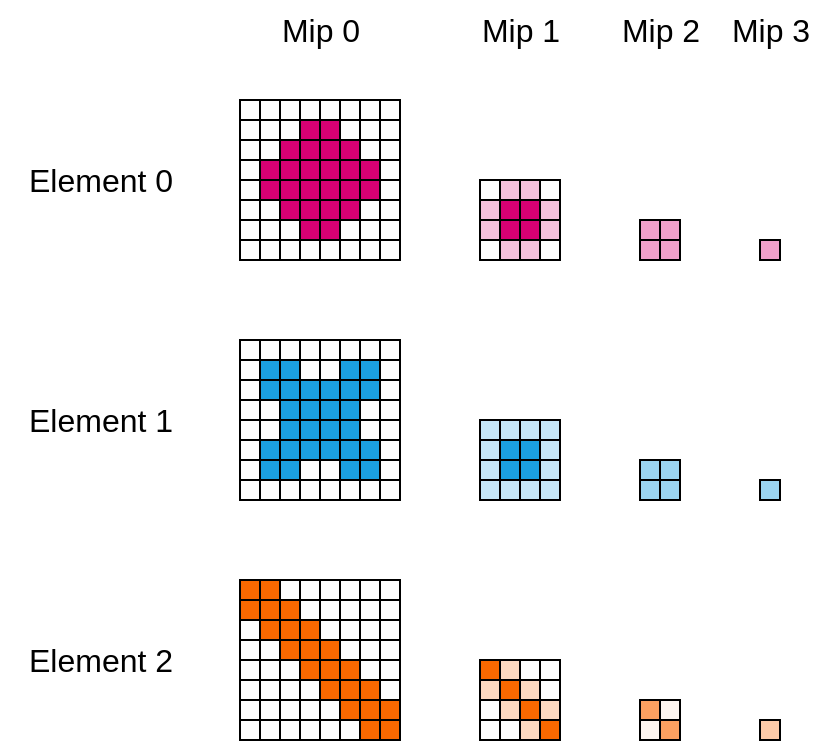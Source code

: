 <mxfile version="21.6.5" type="device">
  <diagram name="第 1 页" id="cwZzLT9g8NPjMhEQ0WUG">
    <mxGraphModel dx="1301" dy="272" grid="1" gridSize="10" guides="1" tooltips="1" connect="1" arrows="1" fold="1" page="1" pageScale="1" pageWidth="827" pageHeight="1169" math="0" shadow="0">
      <root>
        <mxCell id="0" />
        <mxCell id="1" parent="0" />
        <mxCell id="3my1TAARcMDjYpC7J4rx-1" value="" style="whiteSpace=wrap;html=1;aspect=fixed;strokeColor=#000000;fillColor=none;" parent="1" vertex="1">
          <mxGeometry x="80" y="200" width="10" height="10" as="geometry" />
        </mxCell>
        <mxCell id="3my1TAARcMDjYpC7J4rx-2" value="" style="whiteSpace=wrap;html=1;aspect=fixed;fillColor=#d80073;fontColor=#ffffff;strokeColor=#000000;gradientColor=none;labelBackgroundColor=none;glass=0;shadow=0;rounded=0;fillOpacity=25;" parent="1" vertex="1">
          <mxGeometry x="90" y="200" width="10" height="10" as="geometry" />
        </mxCell>
        <mxCell id="3my1TAARcMDjYpC7J4rx-3" value="" style="whiteSpace=wrap;html=1;aspect=fixed;fillColor=#d80073;fontColor=#ffffff;strokeColor=#000000;gradientColor=none;labelBackgroundColor=none;glass=0;shadow=0;rounded=0;fillOpacity=25;" parent="1" vertex="1">
          <mxGeometry x="100" y="200" width="10" height="10" as="geometry" />
        </mxCell>
        <mxCell id="3my1TAARcMDjYpC7J4rx-4" value="" style="whiteSpace=wrap;html=1;aspect=fixed;strokeColor=#000000;fillColor=none;" parent="1" vertex="1">
          <mxGeometry x="110" y="200" width="10" height="10" as="geometry" />
        </mxCell>
        <mxCell id="3my1TAARcMDjYpC7J4rx-6" value="" style="whiteSpace=wrap;html=1;aspect=fixed;fillColor=#d80073;fontColor=#ffffff;strokeColor=#000000;gradientColor=none;labelBackgroundColor=none;glass=0;shadow=0;rounded=0;fillOpacity=25;" parent="1" vertex="1">
          <mxGeometry x="80" y="210" width="10" height="10" as="geometry" />
        </mxCell>
        <mxCell id="3my1TAARcMDjYpC7J4rx-7" value="" style="whiteSpace=wrap;html=1;aspect=fixed;fillColor=#d80073;fontColor=#ffffff;strokeColor=#000000;" parent="1" vertex="1">
          <mxGeometry x="90" y="210" width="10" height="10" as="geometry" />
        </mxCell>
        <mxCell id="3my1TAARcMDjYpC7J4rx-8" value="" style="whiteSpace=wrap;html=1;aspect=fixed;fillColor=#d80073;fontColor=#ffffff;strokeColor=#000000;" parent="1" vertex="1">
          <mxGeometry x="100" y="210" width="10" height="10" as="geometry" />
        </mxCell>
        <mxCell id="3my1TAARcMDjYpC7J4rx-9" value="" style="whiteSpace=wrap;html=1;aspect=fixed;fillColor=#d80073;fontColor=#ffffff;strokeColor=#000000;gradientColor=none;labelBackgroundColor=none;glass=0;shadow=0;rounded=0;fillOpacity=25;" parent="1" vertex="1">
          <mxGeometry x="110" y="210" width="10" height="10" as="geometry" />
        </mxCell>
        <mxCell id="3my1TAARcMDjYpC7J4rx-10" value="" style="whiteSpace=wrap;html=1;aspect=fixed;fillColor=#d80073;fontColor=#ffffff;strokeColor=#000000;gradientColor=none;labelBackgroundColor=none;glass=0;shadow=0;rounded=0;fillOpacity=25;" parent="1" vertex="1">
          <mxGeometry x="80" y="220" width="10" height="10" as="geometry" />
        </mxCell>
        <mxCell id="3my1TAARcMDjYpC7J4rx-11" value="" style="whiteSpace=wrap;html=1;aspect=fixed;fillColor=#d80073;fontColor=#ffffff;strokeColor=#000000;" parent="1" vertex="1">
          <mxGeometry x="90" y="220" width="10" height="10" as="geometry" />
        </mxCell>
        <mxCell id="3my1TAARcMDjYpC7J4rx-12" value="" style="whiteSpace=wrap;html=1;aspect=fixed;fillColor=#d80073;fontColor=#ffffff;strokeColor=#000000;" parent="1" vertex="1">
          <mxGeometry x="100" y="220" width="10" height="10" as="geometry" />
        </mxCell>
        <mxCell id="3my1TAARcMDjYpC7J4rx-13" value="" style="whiteSpace=wrap;html=1;aspect=fixed;fillColor=#d80073;fontColor=#ffffff;strokeColor=#000000;gradientColor=none;labelBackgroundColor=none;glass=0;shadow=0;rounded=0;fillOpacity=25;" parent="1" vertex="1">
          <mxGeometry x="110" y="220" width="10" height="10" as="geometry" />
        </mxCell>
        <mxCell id="3my1TAARcMDjYpC7J4rx-14" value="" style="whiteSpace=wrap;html=1;aspect=fixed;strokeColor=#000000;fillColor=none;" parent="1" vertex="1">
          <mxGeometry x="80" y="230" width="10" height="10" as="geometry" />
        </mxCell>
        <mxCell id="3my1TAARcMDjYpC7J4rx-15" value="" style="whiteSpace=wrap;html=1;aspect=fixed;fillColor=#d80073;fontColor=#ffffff;strokeColor=#000000;gradientColor=none;labelBackgroundColor=none;glass=0;shadow=0;rounded=0;fillOpacity=25;" parent="1" vertex="1">
          <mxGeometry x="90" y="230" width="10" height="10" as="geometry" />
        </mxCell>
        <mxCell id="3my1TAARcMDjYpC7J4rx-16" value="" style="whiteSpace=wrap;html=1;aspect=fixed;fillColor=#d80073;fontColor=#ffffff;strokeColor=#000000;gradientColor=none;labelBackgroundColor=none;glass=0;shadow=0;rounded=0;fillOpacity=25;" parent="1" vertex="1">
          <mxGeometry x="100" y="230" width="10" height="10" as="geometry" />
        </mxCell>
        <mxCell id="3my1TAARcMDjYpC7J4rx-17" value="" style="whiteSpace=wrap;html=1;aspect=fixed;strokeColor=#000000;fillColor=none;" parent="1" vertex="1">
          <mxGeometry x="110" y="230" width="10" height="10" as="geometry" />
        </mxCell>
        <mxCell id="3my1TAARcMDjYpC7J4rx-18" value="" style="whiteSpace=wrap;html=1;aspect=fixed;fillColor=#d80073;fontColor=#ffffff;strokeColor=#000000;" parent="1" vertex="1">
          <mxGeometry y="200" width="10" height="10" as="geometry" />
        </mxCell>
        <mxCell id="3my1TAARcMDjYpC7J4rx-19" value="" style="whiteSpace=wrap;html=1;aspect=fixed;fillColor=#d80073;fontColor=#ffffff;strokeColor=#000000;" parent="1" vertex="1">
          <mxGeometry x="10" y="200" width="10" height="10" as="geometry" />
        </mxCell>
        <mxCell id="3my1TAARcMDjYpC7J4rx-20" value="" style="whiteSpace=wrap;html=1;aspect=fixed;fillColor=#d80073;fontColor=#ffffff;strokeColor=#000000;" parent="1" vertex="1">
          <mxGeometry x="20" y="200" width="10" height="10" as="geometry" />
        </mxCell>
        <mxCell id="3my1TAARcMDjYpC7J4rx-21" value="" style="whiteSpace=wrap;html=1;aspect=fixed;strokeColor=#000000;" parent="1" vertex="1">
          <mxGeometry x="30" y="200" width="10" height="10" as="geometry" />
        </mxCell>
        <mxCell id="3my1TAARcMDjYpC7J4rx-22" value="" style="whiteSpace=wrap;html=1;aspect=fixed;fillColor=#d80073;fontColor=#ffffff;strokeColor=#000000;" parent="1" vertex="1">
          <mxGeometry y="210" width="10" height="10" as="geometry" />
        </mxCell>
        <mxCell id="3my1TAARcMDjYpC7J4rx-23" value="" style="whiteSpace=wrap;html=1;aspect=fixed;fillColor=#d80073;fontColor=#ffffff;strokeColor=#000000;" parent="1" vertex="1">
          <mxGeometry x="10" y="210" width="10" height="10" as="geometry" />
        </mxCell>
        <mxCell id="3my1TAARcMDjYpC7J4rx-24" value="" style="whiteSpace=wrap;html=1;aspect=fixed;strokeColor=#000000;" parent="1" vertex="1">
          <mxGeometry x="20" y="210" width="10" height="10" as="geometry" />
        </mxCell>
        <mxCell id="3my1TAARcMDjYpC7J4rx-25" value="" style="whiteSpace=wrap;html=1;aspect=fixed;strokeColor=#000000;" parent="1" vertex="1">
          <mxGeometry x="30" y="210" width="10" height="10" as="geometry" />
        </mxCell>
        <mxCell id="3my1TAARcMDjYpC7J4rx-26" value="" style="whiteSpace=wrap;html=1;aspect=fixed;fillColor=#d80073;fontColor=#ffffff;strokeColor=#000000;" parent="1" vertex="1">
          <mxGeometry y="220" width="10" height="10" as="geometry" />
        </mxCell>
        <mxCell id="3my1TAARcMDjYpC7J4rx-27" value="" style="whiteSpace=wrap;html=1;aspect=fixed;strokeColor=#000000;fillColor=none;" parent="1" vertex="1">
          <mxGeometry x="10" y="220" width="10" height="10" as="geometry" />
        </mxCell>
        <mxCell id="3my1TAARcMDjYpC7J4rx-28" value="" style="whiteSpace=wrap;html=1;aspect=fixed;strokeColor=#000000;fillColor=none;" parent="1" vertex="1">
          <mxGeometry x="20" y="220" width="10" height="10" as="geometry" />
        </mxCell>
        <mxCell id="3my1TAARcMDjYpC7J4rx-29" value="" style="whiteSpace=wrap;html=1;aspect=fixed;strokeColor=#000000;fillColor=none;" parent="1" vertex="1">
          <mxGeometry x="30" y="220" width="10" height="10" as="geometry" />
        </mxCell>
        <mxCell id="3my1TAARcMDjYpC7J4rx-30" value="" style="whiteSpace=wrap;html=1;aspect=fixed;strokeColor=#000000;fillColor=none;" parent="1" vertex="1">
          <mxGeometry y="230" width="10" height="10" as="geometry" />
        </mxCell>
        <mxCell id="3my1TAARcMDjYpC7J4rx-31" value="" style="whiteSpace=wrap;html=1;aspect=fixed;strokeColor=#000000;fillColor=none;" parent="1" vertex="1">
          <mxGeometry x="10" y="230" width="10" height="10" as="geometry" />
        </mxCell>
        <mxCell id="3my1TAARcMDjYpC7J4rx-32" value="" style="whiteSpace=wrap;html=1;aspect=fixed;strokeColor=#000000;fillColor=none;" parent="1" vertex="1">
          <mxGeometry x="20" y="230" width="10" height="10" as="geometry" />
        </mxCell>
        <mxCell id="3my1TAARcMDjYpC7J4rx-33" value="" style="whiteSpace=wrap;html=1;aspect=fixed;strokeColor=#000000;fillColor=none;" parent="1" vertex="1">
          <mxGeometry x="30" y="230" width="10" height="10" as="geometry" />
        </mxCell>
        <mxCell id="3my1TAARcMDjYpC7J4rx-34" value="" style="whiteSpace=wrap;html=1;aspect=fixed;strokeColor=#000000;fillColor=none;" parent="1" vertex="1">
          <mxGeometry x="-40" y="200" width="10" height="10" as="geometry" />
        </mxCell>
        <mxCell id="3my1TAARcMDjYpC7J4rx-35" value="" style="whiteSpace=wrap;html=1;aspect=fixed;fillColor=#d80073;fontColor=#ffffff;strokeColor=#000000;" parent="1" vertex="1">
          <mxGeometry x="-30" y="200" width="10" height="10" as="geometry" />
        </mxCell>
        <mxCell id="3my1TAARcMDjYpC7J4rx-36" value="" style="whiteSpace=wrap;html=1;aspect=fixed;fillColor=#d80073;fontColor=#ffffff;strokeColor=#000000;" parent="1" vertex="1">
          <mxGeometry x="-20" y="200" width="10" height="10" as="geometry" />
        </mxCell>
        <mxCell id="3my1TAARcMDjYpC7J4rx-37" value="" style="whiteSpace=wrap;html=1;aspect=fixed;fillColor=#d80073;fontColor=#ffffff;strokeColor=#000000;" parent="1" vertex="1">
          <mxGeometry x="-10" y="200" width="10" height="10" as="geometry" />
        </mxCell>
        <mxCell id="3my1TAARcMDjYpC7J4rx-38" value="" style="whiteSpace=wrap;html=1;aspect=fixed;strokeColor=#000000;fillColor=none;" parent="1" vertex="1">
          <mxGeometry x="-40" y="210" width="10" height="10" as="geometry" />
        </mxCell>
        <mxCell id="3my1TAARcMDjYpC7J4rx-39" value="" style="whiteSpace=wrap;html=1;aspect=fixed;strokeColor=#000000;fillColor=none;" parent="1" vertex="1">
          <mxGeometry x="-30" y="210" width="10" height="10" as="geometry" />
        </mxCell>
        <mxCell id="3my1TAARcMDjYpC7J4rx-40" value="" style="whiteSpace=wrap;html=1;aspect=fixed;fillColor=#d80073;fontColor=#ffffff;strokeColor=#000000;" parent="1" vertex="1">
          <mxGeometry x="-20" y="210" width="10" height="10" as="geometry" />
        </mxCell>
        <mxCell id="3my1TAARcMDjYpC7J4rx-41" value="" style="whiteSpace=wrap;html=1;aspect=fixed;fillColor=#d80073;fontColor=#ffffff;strokeColor=#000000;" parent="1" vertex="1">
          <mxGeometry x="-10" y="210" width="10" height="10" as="geometry" />
        </mxCell>
        <mxCell id="3my1TAARcMDjYpC7J4rx-42" value="" style="whiteSpace=wrap;html=1;aspect=fixed;strokeColor=#000000;fillColor=none;" parent="1" vertex="1">
          <mxGeometry x="-40" y="220" width="10" height="10" as="geometry" />
        </mxCell>
        <mxCell id="3my1TAARcMDjYpC7J4rx-43" value="" style="whiteSpace=wrap;html=1;aspect=fixed;strokeColor=#000000;fillColor=none;" parent="1" vertex="1">
          <mxGeometry x="-30" y="220" width="10" height="10" as="geometry" />
        </mxCell>
        <mxCell id="3my1TAARcMDjYpC7J4rx-44" value="" style="whiteSpace=wrap;html=1;aspect=fixed;strokeColor=#000000;fillColor=none;" parent="1" vertex="1">
          <mxGeometry x="-20" y="220" width="10" height="10" as="geometry" />
        </mxCell>
        <mxCell id="3my1TAARcMDjYpC7J4rx-45" value="" style="whiteSpace=wrap;html=1;aspect=fixed;fillColor=#d80073;fontColor=#ffffff;strokeColor=#000000;" parent="1" vertex="1">
          <mxGeometry x="-10" y="220" width="10" height="10" as="geometry" />
        </mxCell>
        <mxCell id="3my1TAARcMDjYpC7J4rx-46" value="" style="whiteSpace=wrap;html=1;aspect=fixed;strokeColor=#000000;fillColor=none;" parent="1" vertex="1">
          <mxGeometry x="-40" y="230" width="10" height="10" as="geometry" />
        </mxCell>
        <mxCell id="3my1TAARcMDjYpC7J4rx-47" value="" style="whiteSpace=wrap;html=1;aspect=fixed;strokeColor=#000000;fillColor=none;" parent="1" vertex="1">
          <mxGeometry x="-30" y="230" width="10" height="10" as="geometry" />
        </mxCell>
        <mxCell id="3my1TAARcMDjYpC7J4rx-48" value="" style="whiteSpace=wrap;html=1;aspect=fixed;strokeColor=#000000;fillColor=none;" parent="1" vertex="1">
          <mxGeometry x="-20" y="230" width="10" height="10" as="geometry" />
        </mxCell>
        <mxCell id="3my1TAARcMDjYpC7J4rx-49" value="" style="whiteSpace=wrap;html=1;aspect=fixed;strokeColor=#000000;fillColor=none;" parent="1" vertex="1">
          <mxGeometry x="-10" y="230" width="10" height="10" as="geometry" />
        </mxCell>
        <mxCell id="3my1TAARcMDjYpC7J4rx-50" value="" style="whiteSpace=wrap;html=1;aspect=fixed;strokeColor=#000000;fillColor=none;" parent="1" vertex="1">
          <mxGeometry y="160" width="10" height="10" as="geometry" />
        </mxCell>
        <mxCell id="3my1TAARcMDjYpC7J4rx-51" value="" style="whiteSpace=wrap;html=1;aspect=fixed;strokeColor=#000000;fillColor=none;" parent="1" vertex="1">
          <mxGeometry x="10" y="160" width="10" height="10" as="geometry" />
        </mxCell>
        <mxCell id="3my1TAARcMDjYpC7J4rx-52" value="" style="whiteSpace=wrap;html=1;aspect=fixed;strokeColor=#000000;fillColor=none;" parent="1" vertex="1">
          <mxGeometry x="20" y="160" width="10" height="10" as="geometry" />
        </mxCell>
        <mxCell id="3my1TAARcMDjYpC7J4rx-53" value="" style="whiteSpace=wrap;html=1;aspect=fixed;strokeColor=#000000;fillColor=none;" parent="1" vertex="1">
          <mxGeometry x="30" y="160" width="10" height="10" as="geometry" />
        </mxCell>
        <mxCell id="3my1TAARcMDjYpC7J4rx-54" value="" style="whiteSpace=wrap;html=1;aspect=fixed;fillColor=#d80073;fontColor=#ffffff;strokeColor=#000000;" parent="1" vertex="1">
          <mxGeometry y="170" width="10" height="10" as="geometry" />
        </mxCell>
        <mxCell id="3my1TAARcMDjYpC7J4rx-55" value="" style="whiteSpace=wrap;html=1;aspect=fixed;strokeColor=#000000;" parent="1" vertex="1">
          <mxGeometry x="10" y="170" width="10" height="10" as="geometry" />
        </mxCell>
        <mxCell id="3my1TAARcMDjYpC7J4rx-56" value="" style="whiteSpace=wrap;html=1;aspect=fixed;strokeColor=#000000;" parent="1" vertex="1">
          <mxGeometry x="20" y="170" width="10" height="10" as="geometry" />
        </mxCell>
        <mxCell id="3my1TAARcMDjYpC7J4rx-57" value="" style="whiteSpace=wrap;html=1;aspect=fixed;strokeColor=#000000;" parent="1" vertex="1">
          <mxGeometry x="30" y="170" width="10" height="10" as="geometry" />
        </mxCell>
        <mxCell id="3my1TAARcMDjYpC7J4rx-58" value="" style="whiteSpace=wrap;html=1;aspect=fixed;fillColor=#d80073;fontColor=#ffffff;strokeColor=#000000;" parent="1" vertex="1">
          <mxGeometry y="180" width="10" height="10" as="geometry" />
        </mxCell>
        <mxCell id="3my1TAARcMDjYpC7J4rx-59" value="" style="whiteSpace=wrap;html=1;aspect=fixed;fillColor=#d80073;fontColor=#ffffff;strokeColor=#000000;" parent="1" vertex="1">
          <mxGeometry x="10" y="180" width="10" height="10" as="geometry" />
        </mxCell>
        <mxCell id="3my1TAARcMDjYpC7J4rx-60" value="" style="whiteSpace=wrap;html=1;aspect=fixed;strokeColor=#000000;" parent="1" vertex="1">
          <mxGeometry x="20" y="180" width="10" height="10" as="geometry" />
        </mxCell>
        <mxCell id="3my1TAARcMDjYpC7J4rx-61" value="" style="whiteSpace=wrap;html=1;aspect=fixed;strokeColor=#000000;" parent="1" vertex="1">
          <mxGeometry x="30" y="180" width="10" height="10" as="geometry" />
        </mxCell>
        <mxCell id="3my1TAARcMDjYpC7J4rx-62" value="" style="whiteSpace=wrap;html=1;aspect=fixed;fillColor=#d80073;fontColor=#ffffff;strokeColor=#000000;" parent="1" vertex="1">
          <mxGeometry y="190" width="10" height="10" as="geometry" />
        </mxCell>
        <mxCell id="3my1TAARcMDjYpC7J4rx-63" value="" style="whiteSpace=wrap;html=1;aspect=fixed;fillColor=#d80073;fontColor=#ffffff;strokeColor=#000000;" parent="1" vertex="1">
          <mxGeometry x="10" y="190" width="10" height="10" as="geometry" />
        </mxCell>
        <mxCell id="3my1TAARcMDjYpC7J4rx-64" value="" style="whiteSpace=wrap;html=1;aspect=fixed;fillColor=#d80073;fontColor=#ffffff;strokeColor=#000000;" parent="1" vertex="1">
          <mxGeometry x="20" y="190" width="10" height="10" as="geometry" />
        </mxCell>
        <mxCell id="3my1TAARcMDjYpC7J4rx-65" value="" style="whiteSpace=wrap;html=1;aspect=fixed;strokeColor=#000000;" parent="1" vertex="1">
          <mxGeometry x="30" y="190" width="10" height="10" as="geometry" />
        </mxCell>
        <mxCell id="3my1TAARcMDjYpC7J4rx-66" value="" style="whiteSpace=wrap;html=1;aspect=fixed;strokeColor=#000000;fillColor=none;" parent="1" vertex="1">
          <mxGeometry x="-40" y="160" width="10" height="10" as="geometry" />
        </mxCell>
        <mxCell id="3my1TAARcMDjYpC7J4rx-67" value="" style="whiteSpace=wrap;html=1;aspect=fixed;strokeColor=#000000;fillColor=none;" parent="1" vertex="1">
          <mxGeometry x="-30" y="160" width="10" height="10" as="geometry" />
        </mxCell>
        <mxCell id="3my1TAARcMDjYpC7J4rx-68" value="" style="whiteSpace=wrap;html=1;aspect=fixed;strokeColor=#000000;fillColor=none;" parent="1" vertex="1">
          <mxGeometry x="-20" y="160" width="10" height="10" as="geometry" />
        </mxCell>
        <mxCell id="3my1TAARcMDjYpC7J4rx-69" value="" style="whiteSpace=wrap;html=1;aspect=fixed;strokeColor=#000000;fillColor=none;" parent="1" vertex="1">
          <mxGeometry x="-10" y="160" width="10" height="10" as="geometry" />
        </mxCell>
        <mxCell id="3my1TAARcMDjYpC7J4rx-70" value="" style="whiteSpace=wrap;html=1;aspect=fixed;strokeColor=#000000;fillColor=none;" parent="1" vertex="1">
          <mxGeometry x="-40" y="170" width="10" height="10" as="geometry" />
        </mxCell>
        <mxCell id="3my1TAARcMDjYpC7J4rx-71" value="" style="whiteSpace=wrap;html=1;aspect=fixed;strokeColor=#000000;fillColor=none;" parent="1" vertex="1">
          <mxGeometry x="-30" y="170" width="10" height="10" as="geometry" />
        </mxCell>
        <mxCell id="3my1TAARcMDjYpC7J4rx-72" value="" style="whiteSpace=wrap;html=1;aspect=fixed;strokeColor=#000000;fillColor=none;" parent="1" vertex="1">
          <mxGeometry x="-20" y="170" width="10" height="10" as="geometry" />
        </mxCell>
        <mxCell id="3my1TAARcMDjYpC7J4rx-73" value="" style="whiteSpace=wrap;html=1;aspect=fixed;fillColor=#d80073;fontColor=#ffffff;strokeColor=#000000;" parent="1" vertex="1">
          <mxGeometry x="-10" y="170" width="10" height="10" as="geometry" />
        </mxCell>
        <mxCell id="3my1TAARcMDjYpC7J4rx-74" value="" style="whiteSpace=wrap;html=1;aspect=fixed;strokeColor=#000000;fillColor=none;" parent="1" vertex="1">
          <mxGeometry x="-40" y="180" width="10" height="10" as="geometry" />
        </mxCell>
        <mxCell id="3my1TAARcMDjYpC7J4rx-75" value="" style="whiteSpace=wrap;html=1;aspect=fixed;strokeColor=#000000;fillColor=none;" parent="1" vertex="1">
          <mxGeometry x="-30" y="180" width="10" height="10" as="geometry" />
        </mxCell>
        <mxCell id="3my1TAARcMDjYpC7J4rx-76" value="" style="whiteSpace=wrap;html=1;aspect=fixed;fillColor=#d80073;fontColor=#ffffff;strokeColor=#000000;" parent="1" vertex="1">
          <mxGeometry x="-20" y="180" width="10" height="10" as="geometry" />
        </mxCell>
        <mxCell id="3my1TAARcMDjYpC7J4rx-77" value="" style="whiteSpace=wrap;html=1;aspect=fixed;fillColor=#d80073;fontColor=#ffffff;strokeColor=#000000;" parent="1" vertex="1">
          <mxGeometry x="-10" y="180" width="10" height="10" as="geometry" />
        </mxCell>
        <mxCell id="3my1TAARcMDjYpC7J4rx-78" value="" style="whiteSpace=wrap;html=1;aspect=fixed;strokeColor=#000000;fillColor=none;" parent="1" vertex="1">
          <mxGeometry x="-40" y="190" width="10" height="10" as="geometry" />
        </mxCell>
        <mxCell id="3my1TAARcMDjYpC7J4rx-79" value="" style="whiteSpace=wrap;html=1;aspect=fixed;fillColor=#d80073;fontColor=#ffffff;strokeColor=#000000;" parent="1" vertex="1">
          <mxGeometry x="-30" y="190" width="10" height="10" as="geometry" />
        </mxCell>
        <mxCell id="3my1TAARcMDjYpC7J4rx-80" value="" style="whiteSpace=wrap;html=1;aspect=fixed;fillColor=#d80073;fontColor=#ffffff;strokeColor=#000000;" parent="1" vertex="1">
          <mxGeometry x="-20" y="190" width="10" height="10" as="geometry" />
        </mxCell>
        <mxCell id="3my1TAARcMDjYpC7J4rx-81" value="" style="whiteSpace=wrap;html=1;aspect=fixed;fillColor=#d80073;fontColor=#ffffff;strokeColor=#000000;" parent="1" vertex="1">
          <mxGeometry x="-10" y="190" width="10" height="10" as="geometry" />
        </mxCell>
        <mxCell id="3my1TAARcMDjYpC7J4rx-82" value="" style="whiteSpace=wrap;html=1;aspect=fixed;fillColor=#d80073;strokeOpacity=100;fillOpacity=37;" parent="1" vertex="1">
          <mxGeometry x="160" y="220" width="10" height="10" as="geometry" />
        </mxCell>
        <mxCell id="3my1TAARcMDjYpC7J4rx-83" value="" style="whiteSpace=wrap;html=1;aspect=fixed;fillColor=#d80073;strokeOpacity=100;fillOpacity=37;" parent="1" vertex="1">
          <mxGeometry x="170" y="220" width="10" height="10" as="geometry" />
        </mxCell>
        <mxCell id="3my1TAARcMDjYpC7J4rx-84" value="" style="whiteSpace=wrap;html=1;aspect=fixed;fillColor=#d80073;strokeOpacity=100;fillOpacity=37;" parent="1" vertex="1">
          <mxGeometry x="160" y="230" width="10" height="10" as="geometry" />
        </mxCell>
        <mxCell id="3my1TAARcMDjYpC7J4rx-85" value="" style="whiteSpace=wrap;html=1;aspect=fixed;fillColor=#d80073;strokeOpacity=100;fillOpacity=37;" parent="1" vertex="1">
          <mxGeometry x="170" y="230" width="10" height="10" as="geometry" />
        </mxCell>
        <mxCell id="3my1TAARcMDjYpC7J4rx-86" value="" style="whiteSpace=wrap;html=1;aspect=fixed;fillColor=#d80073;fillOpacity=37;" parent="1" vertex="1">
          <mxGeometry x="220" y="230" width="10" height="10" as="geometry" />
        </mxCell>
        <mxCell id="3my1TAARcMDjYpC7J4rx-88" value="" style="whiteSpace=wrap;html=1;aspect=fixed;fillColor=#1ba1e2;fillOpacity=25;" parent="1" vertex="1">
          <mxGeometry x="80" y="320" width="10" height="10" as="geometry" />
        </mxCell>
        <mxCell id="3my1TAARcMDjYpC7J4rx-89" value="" style="whiteSpace=wrap;html=1;aspect=fixed;fillColor=#1ba1e2;fillOpacity=25;" parent="1" vertex="1">
          <mxGeometry x="90" y="320" width="10" height="10" as="geometry" />
        </mxCell>
        <mxCell id="3my1TAARcMDjYpC7J4rx-90" value="" style="whiteSpace=wrap;html=1;aspect=fixed;fillColor=#1ba1e2;fillOpacity=25;" parent="1" vertex="1">
          <mxGeometry x="100" y="320" width="10" height="10" as="geometry" />
        </mxCell>
        <mxCell id="3my1TAARcMDjYpC7J4rx-91" value="" style="whiteSpace=wrap;html=1;aspect=fixed;fillColor=#1ba1e2;fillOpacity=25;" parent="1" vertex="1">
          <mxGeometry x="110" y="320" width="10" height="10" as="geometry" />
        </mxCell>
        <mxCell id="3my1TAARcMDjYpC7J4rx-92" value="" style="whiteSpace=wrap;html=1;aspect=fixed;fillColor=#1ba1e2;fillOpacity=25;" parent="1" vertex="1">
          <mxGeometry x="80" y="330" width="10" height="10" as="geometry" />
        </mxCell>
        <mxCell id="3my1TAARcMDjYpC7J4rx-93" value="" style="whiteSpace=wrap;html=1;aspect=fixed;fillColor=#1ba1e2;" parent="1" vertex="1">
          <mxGeometry x="90" y="330" width="10" height="10" as="geometry" />
        </mxCell>
        <mxCell id="3my1TAARcMDjYpC7J4rx-94" value="" style="whiteSpace=wrap;html=1;aspect=fixed;fillColor=#1ba1e2;" parent="1" vertex="1">
          <mxGeometry x="100" y="330" width="10" height="10" as="geometry" />
        </mxCell>
        <mxCell id="3my1TAARcMDjYpC7J4rx-95" value="" style="whiteSpace=wrap;html=1;aspect=fixed;fillColor=#1ba1e2;fillOpacity=25;" parent="1" vertex="1">
          <mxGeometry x="110" y="330" width="10" height="10" as="geometry" />
        </mxCell>
        <mxCell id="3my1TAARcMDjYpC7J4rx-96" value="" style="whiteSpace=wrap;html=1;aspect=fixed;fillColor=#1ba1e2;fillOpacity=25;" parent="1" vertex="1">
          <mxGeometry x="80" y="340" width="10" height="10" as="geometry" />
        </mxCell>
        <mxCell id="3my1TAARcMDjYpC7J4rx-97" value="" style="whiteSpace=wrap;html=1;aspect=fixed;fillColor=#1ba1e2;" parent="1" vertex="1">
          <mxGeometry x="90" y="340" width="10" height="10" as="geometry" />
        </mxCell>
        <mxCell id="3my1TAARcMDjYpC7J4rx-98" value="" style="whiteSpace=wrap;html=1;aspect=fixed;fillColor=#1ba1e2;" parent="1" vertex="1">
          <mxGeometry x="100" y="340" width="10" height="10" as="geometry" />
        </mxCell>
        <mxCell id="3my1TAARcMDjYpC7J4rx-99" value="" style="whiteSpace=wrap;html=1;aspect=fixed;fillColor=#1ba1e2;fillOpacity=25;" parent="1" vertex="1">
          <mxGeometry x="110" y="340" width="10" height="10" as="geometry" />
        </mxCell>
        <mxCell id="3my1TAARcMDjYpC7J4rx-100" value="" style="whiteSpace=wrap;html=1;aspect=fixed;fillColor=#1ba1e2;fillOpacity=25;" parent="1" vertex="1">
          <mxGeometry x="80" y="350" width="10" height="10" as="geometry" />
        </mxCell>
        <mxCell id="3my1TAARcMDjYpC7J4rx-101" value="" style="whiteSpace=wrap;html=1;aspect=fixed;fillColor=#1ba1e2;fillOpacity=25;" parent="1" vertex="1">
          <mxGeometry x="90" y="350" width="10" height="10" as="geometry" />
        </mxCell>
        <mxCell id="3my1TAARcMDjYpC7J4rx-102" value="" style="whiteSpace=wrap;html=1;aspect=fixed;fillColor=#1ba1e2;fillOpacity=25;" parent="1" vertex="1">
          <mxGeometry x="100" y="350" width="10" height="10" as="geometry" />
        </mxCell>
        <mxCell id="3my1TAARcMDjYpC7J4rx-103" value="" style="whiteSpace=wrap;html=1;aspect=fixed;fillColor=#1ba1e2;fillOpacity=25;" parent="1" vertex="1">
          <mxGeometry x="110" y="350" width="10" height="10" as="geometry" />
        </mxCell>
        <mxCell id="3my1TAARcMDjYpC7J4rx-104" value="" style="whiteSpace=wrap;html=1;aspect=fixed;fillColor=#1ba1e2;fontColor=#ffffff;strokeColor=#000000;" parent="1" vertex="1">
          <mxGeometry y="320" width="10" height="10" as="geometry" />
        </mxCell>
        <mxCell id="3my1TAARcMDjYpC7J4rx-105" value="" style="whiteSpace=wrap;html=1;aspect=fixed;fillColor=#1ba1e2;fontColor=#ffffff;strokeColor=#000000;" parent="1" vertex="1">
          <mxGeometry x="10" y="320" width="10" height="10" as="geometry" />
        </mxCell>
        <mxCell id="3my1TAARcMDjYpC7J4rx-106" value="" style="whiteSpace=wrap;html=1;aspect=fixed;fillColor=none;" parent="1" vertex="1">
          <mxGeometry x="20" y="320" width="10" height="10" as="geometry" />
        </mxCell>
        <mxCell id="3my1TAARcMDjYpC7J4rx-107" value="" style="whiteSpace=wrap;html=1;aspect=fixed;fillColor=none;" parent="1" vertex="1">
          <mxGeometry x="30" y="320" width="10" height="10" as="geometry" />
        </mxCell>
        <mxCell id="3my1TAARcMDjYpC7J4rx-108" value="" style="whiteSpace=wrap;html=1;aspect=fixed;fillColor=#1ba1e2;fontColor=#ffffff;strokeColor=#000000;" parent="1" vertex="1">
          <mxGeometry y="330" width="10" height="10" as="geometry" />
        </mxCell>
        <mxCell id="3my1TAARcMDjYpC7J4rx-109" value="" style="whiteSpace=wrap;html=1;aspect=fixed;fillColor=#1ba1e2;fontColor=#ffffff;strokeColor=#000000;" parent="1" vertex="1">
          <mxGeometry x="10" y="330" width="10" height="10" as="geometry" />
        </mxCell>
        <mxCell id="3my1TAARcMDjYpC7J4rx-110" value="" style="whiteSpace=wrap;html=1;aspect=fixed;fillColor=#1ba1e2;fontColor=#ffffff;strokeColor=#000000;" parent="1" vertex="1">
          <mxGeometry x="20" y="330" width="10" height="10" as="geometry" />
        </mxCell>
        <mxCell id="3my1TAARcMDjYpC7J4rx-111" value="" style="whiteSpace=wrap;html=1;aspect=fixed;fillColor=none;" parent="1" vertex="1">
          <mxGeometry x="30" y="330" width="10" height="10" as="geometry" />
        </mxCell>
        <mxCell id="3my1TAARcMDjYpC7J4rx-112" value="" style="whiteSpace=wrap;html=1;aspect=fixed;fillColor=none;" parent="1" vertex="1">
          <mxGeometry y="340" width="10" height="10" as="geometry" />
        </mxCell>
        <mxCell id="3my1TAARcMDjYpC7J4rx-113" value="" style="whiteSpace=wrap;html=1;aspect=fixed;fillColor=#1ba1e2;fontColor=#ffffff;strokeColor=#000000;" parent="1" vertex="1">
          <mxGeometry x="10" y="340" width="10" height="10" as="geometry" />
        </mxCell>
        <mxCell id="3my1TAARcMDjYpC7J4rx-114" value="" style="whiteSpace=wrap;html=1;aspect=fixed;fillColor=#1ba1e2;fontColor=#ffffff;strokeColor=#000000;" parent="1" vertex="1">
          <mxGeometry x="20" y="340" width="10" height="10" as="geometry" />
        </mxCell>
        <mxCell id="3my1TAARcMDjYpC7J4rx-115" value="" style="whiteSpace=wrap;html=1;aspect=fixed;fillColor=none;" parent="1" vertex="1">
          <mxGeometry x="30" y="340" width="10" height="10" as="geometry" />
        </mxCell>
        <mxCell id="3my1TAARcMDjYpC7J4rx-116" value="" style="whiteSpace=wrap;html=1;aspect=fixed;fillColor=none;" parent="1" vertex="1">
          <mxGeometry y="350" width="10" height="10" as="geometry" />
        </mxCell>
        <mxCell id="3my1TAARcMDjYpC7J4rx-117" value="" style="whiteSpace=wrap;html=1;aspect=fixed;fillColor=none;" parent="1" vertex="1">
          <mxGeometry x="10" y="350" width="10" height="10" as="geometry" />
        </mxCell>
        <mxCell id="3my1TAARcMDjYpC7J4rx-118" value="" style="whiteSpace=wrap;html=1;aspect=fixed;fillColor=none;" parent="1" vertex="1">
          <mxGeometry x="20" y="350" width="10" height="10" as="geometry" />
        </mxCell>
        <mxCell id="3my1TAARcMDjYpC7J4rx-119" value="" style="whiteSpace=wrap;html=1;aspect=fixed;fillColor=none;" parent="1" vertex="1">
          <mxGeometry x="30" y="350" width="10" height="10" as="geometry" />
        </mxCell>
        <mxCell id="3my1TAARcMDjYpC7J4rx-120" value="" style="whiteSpace=wrap;html=1;aspect=fixed;fillColor=none;" parent="1" vertex="1">
          <mxGeometry x="-40" y="320" width="10" height="10" as="geometry" />
        </mxCell>
        <mxCell id="3my1TAARcMDjYpC7J4rx-121" value="" style="whiteSpace=wrap;html=1;aspect=fixed;fillColor=none;" parent="1" vertex="1">
          <mxGeometry x="-30" y="320" width="10" height="10" as="geometry" />
        </mxCell>
        <mxCell id="3my1TAARcMDjYpC7J4rx-122" value="" style="whiteSpace=wrap;html=1;aspect=fixed;fillColor=#1ba1e2;fontColor=#ffffff;strokeColor=#000000;" parent="1" vertex="1">
          <mxGeometry x="-20" y="320" width="10" height="10" as="geometry" />
        </mxCell>
        <mxCell id="3my1TAARcMDjYpC7J4rx-123" value="" style="whiteSpace=wrap;html=1;aspect=fixed;fillColor=#1ba1e2;fontColor=#ffffff;strokeColor=#000000;" parent="1" vertex="1">
          <mxGeometry x="-10" y="320" width="10" height="10" as="geometry" />
        </mxCell>
        <mxCell id="3my1TAARcMDjYpC7J4rx-124" value="" style="whiteSpace=wrap;html=1;aspect=fixed;fillColor=none;" parent="1" vertex="1">
          <mxGeometry x="-40" y="330" width="10" height="10" as="geometry" />
        </mxCell>
        <mxCell id="3my1TAARcMDjYpC7J4rx-125" value="" style="whiteSpace=wrap;html=1;aspect=fixed;fillColor=#1ba1e2;fontColor=#ffffff;strokeColor=#000000;" parent="1" vertex="1">
          <mxGeometry x="-30" y="330" width="10" height="10" as="geometry" />
        </mxCell>
        <mxCell id="3my1TAARcMDjYpC7J4rx-126" value="" style="whiteSpace=wrap;html=1;aspect=fixed;fillColor=#1ba1e2;fontColor=#ffffff;strokeColor=#000000;" parent="1" vertex="1">
          <mxGeometry x="-20" y="330" width="10" height="10" as="geometry" />
        </mxCell>
        <mxCell id="3my1TAARcMDjYpC7J4rx-127" value="" style="whiteSpace=wrap;html=1;aspect=fixed;fillColor=#1ba1e2;fontColor=#ffffff;strokeColor=#000000;" parent="1" vertex="1">
          <mxGeometry x="-10" y="330" width="10" height="10" as="geometry" />
        </mxCell>
        <mxCell id="3my1TAARcMDjYpC7J4rx-128" value="" style="whiteSpace=wrap;html=1;aspect=fixed;fillColor=none;" parent="1" vertex="1">
          <mxGeometry x="-40" y="340" width="10" height="10" as="geometry" />
        </mxCell>
        <mxCell id="3my1TAARcMDjYpC7J4rx-129" value="" style="whiteSpace=wrap;html=1;aspect=fixed;fillColor=#1ba1e2;fontColor=#ffffff;strokeColor=#000000;" parent="1" vertex="1">
          <mxGeometry x="-30" y="340" width="10" height="10" as="geometry" />
        </mxCell>
        <mxCell id="3my1TAARcMDjYpC7J4rx-130" value="" style="whiteSpace=wrap;html=1;aspect=fixed;fillColor=#1ba1e2;fontColor=#ffffff;strokeColor=#000000;" parent="1" vertex="1">
          <mxGeometry x="-20" y="340" width="10" height="10" as="geometry" />
        </mxCell>
        <mxCell id="3my1TAARcMDjYpC7J4rx-131" value="" style="whiteSpace=wrap;html=1;aspect=fixed;fillColor=none;" parent="1" vertex="1">
          <mxGeometry x="-10" y="340" width="10" height="10" as="geometry" />
        </mxCell>
        <mxCell id="3my1TAARcMDjYpC7J4rx-132" value="" style="whiteSpace=wrap;html=1;aspect=fixed;fillColor=none;" parent="1" vertex="1">
          <mxGeometry x="-40" y="350" width="10" height="10" as="geometry" />
        </mxCell>
        <mxCell id="3my1TAARcMDjYpC7J4rx-133" value="" style="whiteSpace=wrap;html=1;aspect=fixed;fillColor=none;" parent="1" vertex="1">
          <mxGeometry x="-30" y="350" width="10" height="10" as="geometry" />
        </mxCell>
        <mxCell id="3my1TAARcMDjYpC7J4rx-134" value="" style="whiteSpace=wrap;html=1;aspect=fixed;fillColor=none;" parent="1" vertex="1">
          <mxGeometry x="-20" y="350" width="10" height="10" as="geometry" />
        </mxCell>
        <mxCell id="3my1TAARcMDjYpC7J4rx-135" value="" style="whiteSpace=wrap;html=1;aspect=fixed;fillColor=none;" parent="1" vertex="1">
          <mxGeometry x="-10" y="350" width="10" height="10" as="geometry" />
        </mxCell>
        <mxCell id="3my1TAARcMDjYpC7J4rx-136" value="" style="whiteSpace=wrap;html=1;aspect=fixed;fillColor=none;" parent="1" vertex="1">
          <mxGeometry y="280" width="10" height="10" as="geometry" />
        </mxCell>
        <mxCell id="3my1TAARcMDjYpC7J4rx-137" value="" style="whiteSpace=wrap;html=1;aspect=fixed;fillColor=none;" parent="1" vertex="1">
          <mxGeometry x="10" y="280" width="10" height="10" as="geometry" />
        </mxCell>
        <mxCell id="3my1TAARcMDjYpC7J4rx-138" value="" style="whiteSpace=wrap;html=1;aspect=fixed;fillColor=none;" parent="1" vertex="1">
          <mxGeometry x="20" y="280" width="10" height="10" as="geometry" />
        </mxCell>
        <mxCell id="3my1TAARcMDjYpC7J4rx-139" value="" style="whiteSpace=wrap;html=1;aspect=fixed;fillColor=none;" parent="1" vertex="1">
          <mxGeometry x="30" y="280" width="10" height="10" as="geometry" />
        </mxCell>
        <mxCell id="3my1TAARcMDjYpC7J4rx-140" value="" style="whiteSpace=wrap;html=1;aspect=fixed;fillColor=none;" parent="1" vertex="1">
          <mxGeometry y="290" width="10" height="10" as="geometry" />
        </mxCell>
        <mxCell id="3my1TAARcMDjYpC7J4rx-141" value="" style="whiteSpace=wrap;html=1;aspect=fixed;fillColor=#1ba1e2;fontColor=#ffffff;strokeColor=#000000;" parent="1" vertex="1">
          <mxGeometry x="10" y="290" width="10" height="10" as="geometry" />
        </mxCell>
        <mxCell id="3my1TAARcMDjYpC7J4rx-142" value="" style="whiteSpace=wrap;html=1;aspect=fixed;fillColor=#1ba1e2;fontColor=#ffffff;strokeColor=#000000;" parent="1" vertex="1">
          <mxGeometry x="20" y="290" width="10" height="10" as="geometry" />
        </mxCell>
        <mxCell id="3my1TAARcMDjYpC7J4rx-143" value="" style="whiteSpace=wrap;html=1;aspect=fixed;fillColor=none;" parent="1" vertex="1">
          <mxGeometry x="30" y="290" width="10" height="10" as="geometry" />
        </mxCell>
        <mxCell id="3my1TAARcMDjYpC7J4rx-144" value="" style="whiteSpace=wrap;html=1;aspect=fixed;fillColor=#1ba1e2;fontColor=#ffffff;strokeColor=#000000;" parent="1" vertex="1">
          <mxGeometry y="300" width="10" height="10" as="geometry" />
        </mxCell>
        <mxCell id="3my1TAARcMDjYpC7J4rx-145" value="" style="whiteSpace=wrap;html=1;aspect=fixed;fillColor=#1ba1e2;fontColor=#ffffff;strokeColor=#000000;" parent="1" vertex="1">
          <mxGeometry x="10" y="300" width="10" height="10" as="geometry" />
        </mxCell>
        <mxCell id="3my1TAARcMDjYpC7J4rx-146" value="" style="whiteSpace=wrap;html=1;aspect=fixed;fillColor=#1ba1e2;fontColor=#ffffff;strokeColor=#000000;" parent="1" vertex="1">
          <mxGeometry x="20" y="300" width="10" height="10" as="geometry" />
        </mxCell>
        <mxCell id="3my1TAARcMDjYpC7J4rx-147" value="" style="whiteSpace=wrap;html=1;aspect=fixed;fillColor=none;" parent="1" vertex="1">
          <mxGeometry x="30" y="300" width="10" height="10" as="geometry" />
        </mxCell>
        <mxCell id="3my1TAARcMDjYpC7J4rx-148" value="" style="whiteSpace=wrap;html=1;aspect=fixed;fillColor=#1ba1e2;fontColor=#ffffff;strokeColor=#000000;" parent="1" vertex="1">
          <mxGeometry y="310" width="10" height="10" as="geometry" />
        </mxCell>
        <mxCell id="3my1TAARcMDjYpC7J4rx-149" value="" style="whiteSpace=wrap;html=1;aspect=fixed;fillColor=#1ba1e2;fontColor=#ffffff;strokeColor=#000000;" parent="1" vertex="1">
          <mxGeometry x="10" y="310" width="10" height="10" as="geometry" />
        </mxCell>
        <mxCell id="3my1TAARcMDjYpC7J4rx-150" value="" style="whiteSpace=wrap;html=1;aspect=fixed;fillColor=none;" parent="1" vertex="1">
          <mxGeometry x="20" y="310" width="10" height="10" as="geometry" />
        </mxCell>
        <mxCell id="3my1TAARcMDjYpC7J4rx-151" value="" style="whiteSpace=wrap;html=1;aspect=fixed;fillColor=none;" parent="1" vertex="1">
          <mxGeometry x="30" y="310" width="10" height="10" as="geometry" />
        </mxCell>
        <mxCell id="3my1TAARcMDjYpC7J4rx-152" value="" style="whiteSpace=wrap;html=1;aspect=fixed;fillColor=none;" parent="1" vertex="1">
          <mxGeometry x="-40" y="280" width="10" height="10" as="geometry" />
        </mxCell>
        <mxCell id="3my1TAARcMDjYpC7J4rx-153" value="" style="whiteSpace=wrap;html=1;aspect=fixed;fillColor=none;" parent="1" vertex="1">
          <mxGeometry x="-30" y="280" width="10" height="10" as="geometry" />
        </mxCell>
        <mxCell id="3my1TAARcMDjYpC7J4rx-154" value="" style="whiteSpace=wrap;html=1;aspect=fixed;fillColor=none;" parent="1" vertex="1">
          <mxGeometry x="-20" y="280" width="10" height="10" as="geometry" />
        </mxCell>
        <mxCell id="3my1TAARcMDjYpC7J4rx-155" value="" style="whiteSpace=wrap;html=1;aspect=fixed;fillColor=none;" parent="1" vertex="1">
          <mxGeometry x="-10" y="280" width="10" height="10" as="geometry" />
        </mxCell>
        <mxCell id="3my1TAARcMDjYpC7J4rx-156" value="" style="whiteSpace=wrap;html=1;aspect=fixed;fillColor=none;" parent="1" vertex="1">
          <mxGeometry x="-40" y="290" width="10" height="10" as="geometry" />
        </mxCell>
        <mxCell id="3my1TAARcMDjYpC7J4rx-157" value="" style="whiteSpace=wrap;html=1;aspect=fixed;fillColor=#1ba1e2;fontColor=#ffffff;strokeColor=#000000;" parent="1" vertex="1">
          <mxGeometry x="-30" y="290" width="10" height="10" as="geometry" />
        </mxCell>
        <mxCell id="3my1TAARcMDjYpC7J4rx-158" value="" style="whiteSpace=wrap;html=1;aspect=fixed;fillColor=#1ba1e2;fontColor=#ffffff;strokeColor=#000000;" parent="1" vertex="1">
          <mxGeometry x="-20" y="290" width="10" height="10" as="geometry" />
        </mxCell>
        <mxCell id="3my1TAARcMDjYpC7J4rx-159" value="" style="whiteSpace=wrap;html=1;aspect=fixed;fillColor=none;" parent="1" vertex="1">
          <mxGeometry x="-10" y="290" width="10" height="10" as="geometry" />
        </mxCell>
        <mxCell id="3my1TAARcMDjYpC7J4rx-160" value="" style="whiteSpace=wrap;html=1;aspect=fixed;fillColor=none;" parent="1" vertex="1">
          <mxGeometry x="-40" y="300" width="10" height="10" as="geometry" />
        </mxCell>
        <mxCell id="3my1TAARcMDjYpC7J4rx-161" value="" style="whiteSpace=wrap;html=1;aspect=fixed;fillColor=#1ba1e2;fontColor=#ffffff;strokeColor=#000000;" parent="1" vertex="1">
          <mxGeometry x="-30" y="300" width="10" height="10" as="geometry" />
        </mxCell>
        <mxCell id="3my1TAARcMDjYpC7J4rx-162" value="" style="whiteSpace=wrap;html=1;aspect=fixed;fillColor=#1ba1e2;fontColor=#ffffff;strokeColor=#000000;" parent="1" vertex="1">
          <mxGeometry x="-20" y="300" width="10" height="10" as="geometry" />
        </mxCell>
        <mxCell id="3my1TAARcMDjYpC7J4rx-163" value="" style="whiteSpace=wrap;html=1;aspect=fixed;fillColor=#1ba1e2;fontColor=#ffffff;strokeColor=#000000;" parent="1" vertex="1">
          <mxGeometry x="-10" y="300" width="10" height="10" as="geometry" />
        </mxCell>
        <mxCell id="3my1TAARcMDjYpC7J4rx-164" value="" style="whiteSpace=wrap;html=1;aspect=fixed;fillColor=none;" parent="1" vertex="1">
          <mxGeometry x="-40" y="310" width="10" height="10" as="geometry" />
        </mxCell>
        <mxCell id="3my1TAARcMDjYpC7J4rx-165" value="" style="whiteSpace=wrap;html=1;aspect=fixed;fillColor=none;" parent="1" vertex="1">
          <mxGeometry x="-30" y="310" width="10" height="10" as="geometry" />
        </mxCell>
        <mxCell id="3my1TAARcMDjYpC7J4rx-166" value="" style="whiteSpace=wrap;html=1;aspect=fixed;fillColor=#1ba1e2;fontColor=#ffffff;strokeColor=#000000;" parent="1" vertex="1">
          <mxGeometry x="-20" y="310" width="10" height="10" as="geometry" />
        </mxCell>
        <mxCell id="3my1TAARcMDjYpC7J4rx-167" value="" style="whiteSpace=wrap;html=1;aspect=fixed;fillColor=#1ba1e2;fontColor=#ffffff;strokeColor=#000000;" parent="1" vertex="1">
          <mxGeometry x="-10" y="310" width="10" height="10" as="geometry" />
        </mxCell>
        <mxCell id="3my1TAARcMDjYpC7J4rx-168" value="" style="whiteSpace=wrap;html=1;aspect=fixed;fillColor=#1ba1e2;fillOpacity=43;" parent="1" vertex="1">
          <mxGeometry x="160" y="340" width="10" height="10" as="geometry" />
        </mxCell>
        <mxCell id="3my1TAARcMDjYpC7J4rx-169" value="" style="whiteSpace=wrap;html=1;aspect=fixed;fillColor=#1ba1e2;fillOpacity=43;" parent="1" vertex="1">
          <mxGeometry x="170" y="340" width="10" height="10" as="geometry" />
        </mxCell>
        <mxCell id="3my1TAARcMDjYpC7J4rx-170" value="" style="whiteSpace=wrap;html=1;aspect=fixed;fillColor=#1ba1e2;fillOpacity=43;" parent="1" vertex="1">
          <mxGeometry x="160" y="350" width="10" height="10" as="geometry" />
        </mxCell>
        <mxCell id="3my1TAARcMDjYpC7J4rx-171" value="" style="whiteSpace=wrap;html=1;aspect=fixed;fillColor=#1ba1e2;fillOpacity=43;" parent="1" vertex="1">
          <mxGeometry x="170" y="350" width="10" height="10" as="geometry" />
        </mxCell>
        <mxCell id="3my1TAARcMDjYpC7J4rx-173" value="" style="whiteSpace=wrap;html=1;aspect=fixed;fillColor=#fa6800;" parent="1" vertex="1">
          <mxGeometry x="80" y="440" width="10" height="10" as="geometry" />
        </mxCell>
        <mxCell id="3my1TAARcMDjYpC7J4rx-174" value="" style="whiteSpace=wrap;html=1;aspect=fixed;fillColor=#fa6800;strokeOpacity=100;fillOpacity=25;" parent="1" vertex="1">
          <mxGeometry x="90" y="440" width="10" height="10" as="geometry" />
        </mxCell>
        <mxCell id="3my1TAARcMDjYpC7J4rx-175" value="" style="whiteSpace=wrap;html=1;aspect=fixed;fillColor=none;" parent="1" vertex="1">
          <mxGeometry x="100" y="440" width="10" height="10" as="geometry" />
        </mxCell>
        <mxCell id="3my1TAARcMDjYpC7J4rx-176" value="" style="whiteSpace=wrap;html=1;aspect=fixed;fillColor=none;" parent="1" vertex="1">
          <mxGeometry x="110" y="440" width="10" height="10" as="geometry" />
        </mxCell>
        <mxCell id="3my1TAARcMDjYpC7J4rx-177" value="" style="whiteSpace=wrap;html=1;aspect=fixed;fillColor=#fa6800;strokeOpacity=100;fillOpacity=25;" parent="1" vertex="1">
          <mxGeometry x="80" y="450" width="10" height="10" as="geometry" />
        </mxCell>
        <mxCell id="3my1TAARcMDjYpC7J4rx-178" value="" style="whiteSpace=wrap;html=1;aspect=fixed;fillColor=#fa6800;" parent="1" vertex="1">
          <mxGeometry x="90" y="450" width="10" height="10" as="geometry" />
        </mxCell>
        <mxCell id="3my1TAARcMDjYpC7J4rx-179" value="" style="whiteSpace=wrap;html=1;aspect=fixed;fillColor=#fa6800;strokeOpacity=100;fillOpacity=25;" parent="1" vertex="1">
          <mxGeometry x="100" y="450" width="10" height="10" as="geometry" />
        </mxCell>
        <mxCell id="3my1TAARcMDjYpC7J4rx-180" value="" style="whiteSpace=wrap;html=1;aspect=fixed;fillColor=none;" parent="1" vertex="1">
          <mxGeometry x="110" y="450" width="10" height="10" as="geometry" />
        </mxCell>
        <mxCell id="3my1TAARcMDjYpC7J4rx-181" value="" style="whiteSpace=wrap;html=1;aspect=fixed;fillColor=none;" parent="1" vertex="1">
          <mxGeometry x="80" y="460" width="10" height="10" as="geometry" />
        </mxCell>
        <mxCell id="3my1TAARcMDjYpC7J4rx-182" value="" style="whiteSpace=wrap;html=1;aspect=fixed;fillColor=#fa6800;strokeOpacity=100;fillOpacity=25;" parent="1" vertex="1">
          <mxGeometry x="90" y="460" width="10" height="10" as="geometry" />
        </mxCell>
        <mxCell id="3my1TAARcMDjYpC7J4rx-183" value="" style="whiteSpace=wrap;html=1;aspect=fixed;fillColor=#fa6800;" parent="1" vertex="1">
          <mxGeometry x="100" y="460" width="10" height="10" as="geometry" />
        </mxCell>
        <mxCell id="3my1TAARcMDjYpC7J4rx-184" value="" style="whiteSpace=wrap;html=1;aspect=fixed;fillColor=#fa6800;strokeOpacity=100;fillOpacity=25;" parent="1" vertex="1">
          <mxGeometry x="110" y="460" width="10" height="10" as="geometry" />
        </mxCell>
        <mxCell id="3my1TAARcMDjYpC7J4rx-185" value="" style="whiteSpace=wrap;html=1;aspect=fixed;fillColor=none;" parent="1" vertex="1">
          <mxGeometry x="80" y="470" width="10" height="10" as="geometry" />
        </mxCell>
        <mxCell id="3my1TAARcMDjYpC7J4rx-186" value="" style="whiteSpace=wrap;html=1;aspect=fixed;fillColor=none;" parent="1" vertex="1">
          <mxGeometry x="90" y="470" width="10" height="10" as="geometry" />
        </mxCell>
        <mxCell id="3my1TAARcMDjYpC7J4rx-187" value="" style="whiteSpace=wrap;html=1;aspect=fixed;fillColor=#fa6800;strokeOpacity=100;fillOpacity=25;" parent="1" vertex="1">
          <mxGeometry x="100" y="470" width="10" height="10" as="geometry" />
        </mxCell>
        <mxCell id="3my1TAARcMDjYpC7J4rx-188" value="" style="whiteSpace=wrap;html=1;aspect=fixed;fillColor=#fa6800;" parent="1" vertex="1">
          <mxGeometry x="110" y="470" width="10" height="10" as="geometry" />
        </mxCell>
        <mxCell id="3my1TAARcMDjYpC7J4rx-189" value="" style="whiteSpace=wrap;html=1;aspect=fixed;fillColor=#fa6800;fontColor=#000000;strokeColor=#000000;" parent="1" vertex="1">
          <mxGeometry y="440" width="10" height="10" as="geometry" />
        </mxCell>
        <mxCell id="3my1TAARcMDjYpC7J4rx-190" value="" style="whiteSpace=wrap;html=1;aspect=fixed;fillColor=#fa6800;fontColor=#000000;strokeColor=#000000;" parent="1" vertex="1">
          <mxGeometry x="10" y="440" width="10" height="10" as="geometry" />
        </mxCell>
        <mxCell id="3my1TAARcMDjYpC7J4rx-191" value="" style="whiteSpace=wrap;html=1;aspect=fixed;strokeColor=#000000;fillColor=none;" parent="1" vertex="1">
          <mxGeometry x="20" y="440" width="10" height="10" as="geometry" />
        </mxCell>
        <mxCell id="3my1TAARcMDjYpC7J4rx-192" value="" style="whiteSpace=wrap;html=1;aspect=fixed;strokeColor=#000000;fillColor=none;" parent="1" vertex="1">
          <mxGeometry x="30" y="440" width="10" height="10" as="geometry" />
        </mxCell>
        <mxCell id="3my1TAARcMDjYpC7J4rx-193" value="" style="whiteSpace=wrap;html=1;aspect=fixed;fillColor=#fa6800;fontColor=#000000;strokeColor=#000000;" parent="1" vertex="1">
          <mxGeometry y="450" width="10" height="10" as="geometry" />
        </mxCell>
        <mxCell id="3my1TAARcMDjYpC7J4rx-194" value="" style="whiteSpace=wrap;html=1;aspect=fixed;fillColor=#fa6800;fontColor=#000000;strokeColor=#000000;" parent="1" vertex="1">
          <mxGeometry x="10" y="450" width="10" height="10" as="geometry" />
        </mxCell>
        <mxCell id="3my1TAARcMDjYpC7J4rx-195" value="" style="whiteSpace=wrap;html=1;aspect=fixed;fillColor=#fa6800;fontColor=#000000;strokeColor=#000000;" parent="1" vertex="1">
          <mxGeometry x="20" y="450" width="10" height="10" as="geometry" />
        </mxCell>
        <mxCell id="3my1TAARcMDjYpC7J4rx-196" value="" style="whiteSpace=wrap;html=1;aspect=fixed;strokeColor=#000000;fillColor=none;" parent="1" vertex="1">
          <mxGeometry x="30" y="450" width="10" height="10" as="geometry" />
        </mxCell>
        <mxCell id="3my1TAARcMDjYpC7J4rx-197" value="" style="whiteSpace=wrap;html=1;aspect=fixed;strokeColor=#000000;fillColor=none;" parent="1" vertex="1">
          <mxGeometry y="460" width="10" height="10" as="geometry" />
        </mxCell>
        <mxCell id="3my1TAARcMDjYpC7J4rx-198" value="" style="whiteSpace=wrap;html=1;aspect=fixed;fillColor=#fa6800;fontColor=#000000;strokeColor=#000000;" parent="1" vertex="1">
          <mxGeometry x="10" y="460" width="10" height="10" as="geometry" />
        </mxCell>
        <mxCell id="3my1TAARcMDjYpC7J4rx-199" value="" style="whiteSpace=wrap;html=1;aspect=fixed;fillColor=#fa6800;fontColor=#000000;strokeColor=#000000;" parent="1" vertex="1">
          <mxGeometry x="20" y="460" width="10" height="10" as="geometry" />
        </mxCell>
        <mxCell id="3my1TAARcMDjYpC7J4rx-200" value="" style="whiteSpace=wrap;html=1;aspect=fixed;fillColor=#fa6800;fontColor=#000000;strokeColor=#000000;" parent="1" vertex="1">
          <mxGeometry x="30" y="460" width="10" height="10" as="geometry" />
        </mxCell>
        <mxCell id="3my1TAARcMDjYpC7J4rx-201" value="" style="whiteSpace=wrap;html=1;aspect=fixed;strokeColor=#000000;fillColor=none;" parent="1" vertex="1">
          <mxGeometry y="470" width="10" height="10" as="geometry" />
        </mxCell>
        <mxCell id="3my1TAARcMDjYpC7J4rx-202" value="" style="whiteSpace=wrap;html=1;aspect=fixed;strokeColor=#000000;fillColor=none;" parent="1" vertex="1">
          <mxGeometry x="10" y="470" width="10" height="10" as="geometry" />
        </mxCell>
        <mxCell id="3my1TAARcMDjYpC7J4rx-203" value="" style="whiteSpace=wrap;html=1;aspect=fixed;fillColor=#fa6800;fontColor=#000000;strokeColor=#000000;" parent="1" vertex="1">
          <mxGeometry x="20" y="470" width="10" height="10" as="geometry" />
        </mxCell>
        <mxCell id="3my1TAARcMDjYpC7J4rx-204" value="" style="whiteSpace=wrap;html=1;aspect=fixed;fillColor=#fa6800;fontColor=#000000;strokeColor=#000000;" parent="1" vertex="1">
          <mxGeometry x="30" y="470" width="10" height="10" as="geometry" />
        </mxCell>
        <mxCell id="3my1TAARcMDjYpC7J4rx-205" value="" style="whiteSpace=wrap;html=1;aspect=fixed;strokeColor=#000000;fillColor=none;" parent="1" vertex="1">
          <mxGeometry x="-40" y="440" width="10" height="10" as="geometry" />
        </mxCell>
        <mxCell id="3my1TAARcMDjYpC7J4rx-206" value="" style="whiteSpace=wrap;html=1;aspect=fixed;strokeColor=#000000;fillColor=none;" parent="1" vertex="1">
          <mxGeometry x="-30" y="440" width="10" height="10" as="geometry" />
        </mxCell>
        <mxCell id="3my1TAARcMDjYpC7J4rx-207" value="" style="whiteSpace=wrap;html=1;aspect=fixed;strokeColor=#000000;fillColor=none;" parent="1" vertex="1">
          <mxGeometry x="-20" y="440" width="10" height="10" as="geometry" />
        </mxCell>
        <mxCell id="3my1TAARcMDjYpC7J4rx-208" value="" style="whiteSpace=wrap;html=1;aspect=fixed;fillColor=#fa6800;fontColor=#000000;strokeColor=#000000;" parent="1" vertex="1">
          <mxGeometry x="-10" y="440" width="10" height="10" as="geometry" />
        </mxCell>
        <mxCell id="3my1TAARcMDjYpC7J4rx-209" value="" style="whiteSpace=wrap;html=1;aspect=fixed;strokeColor=#000000;fillColor=none;" parent="1" vertex="1">
          <mxGeometry x="-40" y="450" width="10" height="10" as="geometry" />
        </mxCell>
        <mxCell id="3my1TAARcMDjYpC7J4rx-210" value="" style="whiteSpace=wrap;html=1;aspect=fixed;strokeColor=#000000;fillColor=none;" parent="1" vertex="1">
          <mxGeometry x="-30" y="450" width="10" height="10" as="geometry" />
        </mxCell>
        <mxCell id="3my1TAARcMDjYpC7J4rx-211" value="" style="whiteSpace=wrap;html=1;aspect=fixed;strokeColor=#000000;fillColor=none;" parent="1" vertex="1">
          <mxGeometry x="-20" y="450" width="10" height="10" as="geometry" />
        </mxCell>
        <mxCell id="3my1TAARcMDjYpC7J4rx-212" value="" style="whiteSpace=wrap;html=1;aspect=fixed;strokeColor=#000000;fillColor=none;" parent="1" vertex="1">
          <mxGeometry x="-10" y="450" width="10" height="10" as="geometry" />
        </mxCell>
        <mxCell id="3my1TAARcMDjYpC7J4rx-213" value="" style="whiteSpace=wrap;html=1;aspect=fixed;strokeColor=#000000;fillColor=none;" parent="1" vertex="1">
          <mxGeometry x="-40" y="460" width="10" height="10" as="geometry" />
        </mxCell>
        <mxCell id="3my1TAARcMDjYpC7J4rx-214" value="" style="whiteSpace=wrap;html=1;aspect=fixed;strokeColor=#000000;fillColor=none;" parent="1" vertex="1">
          <mxGeometry x="-30" y="460" width="10" height="10" as="geometry" />
        </mxCell>
        <mxCell id="3my1TAARcMDjYpC7J4rx-215" value="" style="whiteSpace=wrap;html=1;aspect=fixed;strokeColor=#000000;fillColor=none;" parent="1" vertex="1">
          <mxGeometry x="-20" y="460" width="10" height="10" as="geometry" />
        </mxCell>
        <mxCell id="3my1TAARcMDjYpC7J4rx-216" value="" style="whiteSpace=wrap;html=1;aspect=fixed;strokeColor=#000000;fillColor=none;" parent="1" vertex="1">
          <mxGeometry x="-10" y="460" width="10" height="10" as="geometry" />
        </mxCell>
        <mxCell id="3my1TAARcMDjYpC7J4rx-217" value="" style="whiteSpace=wrap;html=1;aspect=fixed;strokeColor=#000000;fillColor=none;" parent="1" vertex="1">
          <mxGeometry x="-40" y="470" width="10" height="10" as="geometry" />
        </mxCell>
        <mxCell id="3my1TAARcMDjYpC7J4rx-218" value="" style="whiteSpace=wrap;html=1;aspect=fixed;strokeColor=#000000;fillColor=none;" parent="1" vertex="1">
          <mxGeometry x="-30" y="470" width="10" height="10" as="geometry" />
        </mxCell>
        <mxCell id="3my1TAARcMDjYpC7J4rx-219" value="" style="whiteSpace=wrap;html=1;aspect=fixed;strokeColor=#000000;fillColor=none;" parent="1" vertex="1">
          <mxGeometry x="-20" y="470" width="10" height="10" as="geometry" />
        </mxCell>
        <mxCell id="3my1TAARcMDjYpC7J4rx-220" value="" style="whiteSpace=wrap;html=1;aspect=fixed;strokeColor=#000000;fillColor=none;" parent="1" vertex="1">
          <mxGeometry x="-10" y="470" width="10" height="10" as="geometry" />
        </mxCell>
        <mxCell id="3my1TAARcMDjYpC7J4rx-221" value="" style="whiteSpace=wrap;html=1;aspect=fixed;strokeColor=#000000;fillColor=none;" parent="1" vertex="1">
          <mxGeometry y="400" width="10" height="10" as="geometry" />
        </mxCell>
        <mxCell id="3my1TAARcMDjYpC7J4rx-222" value="" style="whiteSpace=wrap;html=1;aspect=fixed;strokeColor=#000000;fillColor=none;" parent="1" vertex="1">
          <mxGeometry x="10" y="400" width="10" height="10" as="geometry" />
        </mxCell>
        <mxCell id="3my1TAARcMDjYpC7J4rx-223" value="" style="whiteSpace=wrap;html=1;aspect=fixed;strokeColor=#000000;fillColor=none;" parent="1" vertex="1">
          <mxGeometry x="20" y="400" width="10" height="10" as="geometry" />
        </mxCell>
        <mxCell id="3my1TAARcMDjYpC7J4rx-224" value="" style="whiteSpace=wrap;html=1;aspect=fixed;strokeColor=#000000;fillColor=none;" parent="1" vertex="1">
          <mxGeometry x="30" y="400" width="10" height="10" as="geometry" />
        </mxCell>
        <mxCell id="3my1TAARcMDjYpC7J4rx-225" value="" style="whiteSpace=wrap;html=1;aspect=fixed;strokeColor=#000000;fillColor=none;" parent="1" vertex="1">
          <mxGeometry y="410" width="10" height="10" as="geometry" />
        </mxCell>
        <mxCell id="3my1TAARcMDjYpC7J4rx-226" value="" style="whiteSpace=wrap;html=1;aspect=fixed;strokeColor=#000000;fillColor=none;" parent="1" vertex="1">
          <mxGeometry x="10" y="410" width="10" height="10" as="geometry" />
        </mxCell>
        <mxCell id="3my1TAARcMDjYpC7J4rx-227" value="" style="whiteSpace=wrap;html=1;aspect=fixed;strokeColor=#000000;fillColor=none;" parent="1" vertex="1">
          <mxGeometry x="20" y="410" width="10" height="10" as="geometry" />
        </mxCell>
        <mxCell id="3my1TAARcMDjYpC7J4rx-228" value="" style="whiteSpace=wrap;html=1;aspect=fixed;strokeColor=#000000;fillColor=none;" parent="1" vertex="1">
          <mxGeometry x="30" y="410" width="10" height="10" as="geometry" />
        </mxCell>
        <mxCell id="3my1TAARcMDjYpC7J4rx-229" value="" style="whiteSpace=wrap;html=1;aspect=fixed;strokeColor=#000000;fillColor=none;" parent="1" vertex="1">
          <mxGeometry y="420" width="10" height="10" as="geometry" />
        </mxCell>
        <mxCell id="3my1TAARcMDjYpC7J4rx-230" value="" style="whiteSpace=wrap;html=1;aspect=fixed;strokeColor=#000000;fillColor=none;" parent="1" vertex="1">
          <mxGeometry x="10" y="420" width="10" height="10" as="geometry" />
        </mxCell>
        <mxCell id="3my1TAARcMDjYpC7J4rx-231" value="" style="whiteSpace=wrap;html=1;aspect=fixed;strokeColor=#000000;fillColor=none;" parent="1" vertex="1">
          <mxGeometry x="20" y="420" width="10" height="10" as="geometry" />
        </mxCell>
        <mxCell id="3my1TAARcMDjYpC7J4rx-232" value="" style="whiteSpace=wrap;html=1;aspect=fixed;strokeColor=#000000;fillColor=none;" parent="1" vertex="1">
          <mxGeometry x="30" y="420" width="10" height="10" as="geometry" />
        </mxCell>
        <mxCell id="3my1TAARcMDjYpC7J4rx-233" value="" style="whiteSpace=wrap;html=1;aspect=fixed;fillColor=#fa6800;fontColor=#000000;strokeColor=#000000;" parent="1" vertex="1">
          <mxGeometry y="430" width="10" height="10" as="geometry" />
        </mxCell>
        <mxCell id="3my1TAARcMDjYpC7J4rx-234" value="" style="whiteSpace=wrap;html=1;aspect=fixed;strokeColor=#000000;fillColor=none;" parent="1" vertex="1">
          <mxGeometry x="10" y="430" width="10" height="10" as="geometry" />
        </mxCell>
        <mxCell id="3my1TAARcMDjYpC7J4rx-235" value="" style="whiteSpace=wrap;html=1;aspect=fixed;strokeColor=#000000;fillColor=none;" parent="1" vertex="1">
          <mxGeometry x="20" y="430" width="10" height="10" as="geometry" />
        </mxCell>
        <mxCell id="3my1TAARcMDjYpC7J4rx-236" value="" style="whiteSpace=wrap;html=1;aspect=fixed;strokeColor=#000000;fillColor=none;" parent="1" vertex="1">
          <mxGeometry x="30" y="430" width="10" height="10" as="geometry" />
        </mxCell>
        <mxCell id="3my1TAARcMDjYpC7J4rx-237" value="" style="whiteSpace=wrap;html=1;aspect=fixed;fillColor=#fa6800;fontColor=#000000;strokeColor=#000000;" parent="1" vertex="1">
          <mxGeometry x="-40" y="400" width="10" height="10" as="geometry" />
        </mxCell>
        <mxCell id="3my1TAARcMDjYpC7J4rx-238" value="" style="whiteSpace=wrap;html=1;aspect=fixed;fillColor=#fa6800;fontColor=#000000;strokeColor=#000000;" parent="1" vertex="1">
          <mxGeometry x="-30" y="400" width="10" height="10" as="geometry" />
        </mxCell>
        <mxCell id="3my1TAARcMDjYpC7J4rx-239" value="" style="whiteSpace=wrap;html=1;aspect=fixed;strokeColor=#000000;fillColor=none;" parent="1" vertex="1">
          <mxGeometry x="-20" y="400" width="10" height="10" as="geometry" />
        </mxCell>
        <mxCell id="3my1TAARcMDjYpC7J4rx-240" value="" style="whiteSpace=wrap;html=1;aspect=fixed;strokeColor=#000000;fillColor=none;" parent="1" vertex="1">
          <mxGeometry x="-10" y="400" width="10" height="10" as="geometry" />
        </mxCell>
        <mxCell id="3my1TAARcMDjYpC7J4rx-241" value="" style="whiteSpace=wrap;html=1;aspect=fixed;fillColor=#fa6800;fontColor=#000000;strokeColor=#000000;" parent="1" vertex="1">
          <mxGeometry x="-40" y="410" width="10" height="10" as="geometry" />
        </mxCell>
        <mxCell id="3my1TAARcMDjYpC7J4rx-242" value="" style="whiteSpace=wrap;html=1;aspect=fixed;fillColor=#fa6800;fontColor=#000000;strokeColor=#000000;" parent="1" vertex="1">
          <mxGeometry x="-30" y="410" width="10" height="10" as="geometry" />
        </mxCell>
        <mxCell id="3my1TAARcMDjYpC7J4rx-243" value="" style="whiteSpace=wrap;html=1;aspect=fixed;fillColor=#fa6800;fontColor=#000000;strokeColor=#000000;" parent="1" vertex="1">
          <mxGeometry x="-20" y="410" width="10" height="10" as="geometry" />
        </mxCell>
        <mxCell id="3my1TAARcMDjYpC7J4rx-244" value="" style="whiteSpace=wrap;html=1;aspect=fixed;strokeColor=#000000;fillColor=none;" parent="1" vertex="1">
          <mxGeometry x="-10" y="410" width="10" height="10" as="geometry" />
        </mxCell>
        <mxCell id="3my1TAARcMDjYpC7J4rx-245" value="" style="whiteSpace=wrap;html=1;aspect=fixed;strokeColor=#000000;fillColor=none;" parent="1" vertex="1">
          <mxGeometry x="-40" y="420" width="10" height="10" as="geometry" />
        </mxCell>
        <mxCell id="3my1TAARcMDjYpC7J4rx-246" value="" style="whiteSpace=wrap;html=1;aspect=fixed;fillColor=#fa6800;fontColor=#000000;strokeColor=#000000;" parent="1" vertex="1">
          <mxGeometry x="-30" y="420" width="10" height="10" as="geometry" />
        </mxCell>
        <mxCell id="3my1TAARcMDjYpC7J4rx-247" value="" style="whiteSpace=wrap;html=1;aspect=fixed;fillColor=#fa6800;fontColor=#000000;strokeColor=#000000;" parent="1" vertex="1">
          <mxGeometry x="-20" y="420" width="10" height="10" as="geometry" />
        </mxCell>
        <mxCell id="3my1TAARcMDjYpC7J4rx-248" value="" style="whiteSpace=wrap;html=1;aspect=fixed;fillColor=#fa6800;fontColor=#000000;strokeColor=#000000;" parent="1" vertex="1">
          <mxGeometry x="-10" y="420" width="10" height="10" as="geometry" />
        </mxCell>
        <mxCell id="3my1TAARcMDjYpC7J4rx-249" value="" style="whiteSpace=wrap;html=1;aspect=fixed;strokeColor=#000000;fillColor=none;" parent="1" vertex="1">
          <mxGeometry x="-40" y="430" width="10" height="10" as="geometry" />
        </mxCell>
        <mxCell id="3my1TAARcMDjYpC7J4rx-250" value="" style="whiteSpace=wrap;html=1;aspect=fixed;strokeColor=#000000;fillColor=none;" parent="1" vertex="1">
          <mxGeometry x="-30" y="430" width="10" height="10" as="geometry" />
        </mxCell>
        <mxCell id="3my1TAARcMDjYpC7J4rx-251" value="" style="whiteSpace=wrap;html=1;aspect=fixed;fillColor=#fa6800;fontColor=#000000;strokeColor=#000000;" parent="1" vertex="1">
          <mxGeometry x="-20" y="430" width="10" height="10" as="geometry" />
        </mxCell>
        <mxCell id="3my1TAARcMDjYpC7J4rx-252" value="" style="whiteSpace=wrap;html=1;aspect=fixed;fillColor=#fa6800;fontColor=#000000;strokeColor=#000000;" parent="1" vertex="1">
          <mxGeometry x="-10" y="430" width="10" height="10" as="geometry" />
        </mxCell>
        <mxCell id="3my1TAARcMDjYpC7J4rx-253" value="" style="whiteSpace=wrap;html=1;aspect=fixed;fillColor=#fa6800;fillOpacity=62;" parent="1" vertex="1">
          <mxGeometry x="160" y="460" width="10" height="10" as="geometry" />
        </mxCell>
        <mxCell id="3my1TAARcMDjYpC7J4rx-254" value="" style="whiteSpace=wrap;html=1;aspect=fixed;fillColor=#fa6800;fillOpacity=6;" parent="1" vertex="1">
          <mxGeometry x="170" y="460" width="10" height="10" as="geometry" />
        </mxCell>
        <mxCell id="3my1TAARcMDjYpC7J4rx-255" value="" style="whiteSpace=wrap;html=1;aspect=fixed;fillColor=#fa6800;fillOpacity=6;" parent="1" vertex="1">
          <mxGeometry x="160" y="470" width="10" height="10" as="geometry" />
        </mxCell>
        <mxCell id="3my1TAARcMDjYpC7J4rx-256" value="" style="whiteSpace=wrap;html=1;aspect=fixed;fillColor=#fa6800;fillOpacity=62;" parent="1" vertex="1">
          <mxGeometry x="170" y="470" width="10" height="10" as="geometry" />
        </mxCell>
        <mxCell id="3my1TAARcMDjYpC7J4rx-257" value="" style="whiteSpace=wrap;html=1;aspect=fixed;fillColor=#fa6800;fillOpacity=34;" parent="1" vertex="1">
          <mxGeometry x="220" y="470" width="10" height="10" as="geometry" />
        </mxCell>
        <mxCell id="3my1TAARcMDjYpC7J4rx-258" value="Mip 0" style="text;html=1;align=center;verticalAlign=middle;resizable=0;points=[];autosize=1;strokeColor=none;fillColor=none;fontSize=16;" parent="1" vertex="1">
          <mxGeometry x="-30" y="110" width="60" height="30" as="geometry" />
        </mxCell>
        <mxCell id="3my1TAARcMDjYpC7J4rx-259" value="Mip 1" style="text;html=1;align=center;verticalAlign=middle;resizable=0;points=[];autosize=1;strokeColor=none;fillColor=none;fontSize=16;" parent="1" vertex="1">
          <mxGeometry x="70" y="110" width="60" height="30" as="geometry" />
        </mxCell>
        <mxCell id="3my1TAARcMDjYpC7J4rx-260" value="Mip 2" style="text;html=1;align=center;verticalAlign=middle;resizable=0;points=[];autosize=1;strokeColor=none;fillColor=none;fontSize=16;" parent="1" vertex="1">
          <mxGeometry x="140" y="110" width="60" height="30" as="geometry" />
        </mxCell>
        <mxCell id="3my1TAARcMDjYpC7J4rx-261" value="Mip 3" style="text;html=1;align=center;verticalAlign=middle;resizable=0;points=[];autosize=1;strokeColor=none;fillColor=none;fontSize=16;" parent="1" vertex="1">
          <mxGeometry x="195" y="110" width="60" height="30" as="geometry" />
        </mxCell>
        <mxCell id="3my1TAARcMDjYpC7J4rx-262" value="Element 0" style="text;html=1;align=center;verticalAlign=middle;resizable=0;points=[];autosize=1;strokeColor=none;fillColor=none;fontSize=16;" parent="1" vertex="1">
          <mxGeometry x="-160" y="185" width="100" height="30" as="geometry" />
        </mxCell>
        <mxCell id="3my1TAARcMDjYpC7J4rx-263" value="Element 1" style="text;html=1;align=center;verticalAlign=middle;resizable=0;points=[];autosize=1;strokeColor=none;fillColor=none;fontSize=16;" parent="1" vertex="1">
          <mxGeometry x="-160" y="305" width="100" height="30" as="geometry" />
        </mxCell>
        <mxCell id="3my1TAARcMDjYpC7J4rx-264" value="Element 2" style="text;html=1;align=center;verticalAlign=middle;resizable=0;points=[];autosize=1;strokeColor=none;fillColor=none;fontSize=16;" parent="1" vertex="1">
          <mxGeometry x="-160" y="425" width="100" height="30" as="geometry" />
        </mxCell>
        <mxCell id="xOsXXEFsDYN4aGqq1mgw-1" value="" style="whiteSpace=wrap;html=1;aspect=fixed;fillColor=#1ba1e2;fillOpacity=43;" parent="1" vertex="1">
          <mxGeometry x="220" y="350" width="10" height="10" as="geometry" />
        </mxCell>
        <mxCell id="oikLyA6Jbtr2Pq8aFF7h-1" value="" style="whiteSpace=wrap;html=1;aspect=fixed;strokeColor=#000000;fillColor=none;" parent="1" vertex="1">
          <mxGeometry x="-40" y="160" width="10" height="10" as="geometry" />
        </mxCell>
        <mxCell id="oikLyA6Jbtr2Pq8aFF7h-2" value="" style="whiteSpace=wrap;html=1;aspect=fixed;strokeColor=#000000;fillColor=none;" parent="1" vertex="1">
          <mxGeometry x="-30" y="160" width="10" height="10" as="geometry" />
        </mxCell>
        <mxCell id="oikLyA6Jbtr2Pq8aFF7h-3" value="" style="whiteSpace=wrap;html=1;aspect=fixed;strokeColor=#000000;fillColor=none;" parent="1" vertex="1">
          <mxGeometry x="-20" y="160" width="10" height="10" as="geometry" />
        </mxCell>
        <mxCell id="oikLyA6Jbtr2Pq8aFF7h-4" value="" style="whiteSpace=wrap;html=1;aspect=fixed;strokeColor=#000000;fillColor=none;" parent="1" vertex="1">
          <mxGeometry x="-10" y="160" width="10" height="10" as="geometry" />
        </mxCell>
        <mxCell id="oikLyA6Jbtr2Pq8aFF7h-5" value="" style="whiteSpace=wrap;html=1;aspect=fixed;strokeColor=#000000;fillColor=none;" parent="1" vertex="1">
          <mxGeometry y="160" width="10" height="10" as="geometry" />
        </mxCell>
        <mxCell id="oikLyA6Jbtr2Pq8aFF7h-6" value="" style="whiteSpace=wrap;html=1;aspect=fixed;strokeColor=#000000;fillColor=none;" parent="1" vertex="1">
          <mxGeometry x="10" y="160" width="10" height="10" as="geometry" />
        </mxCell>
        <mxCell id="oikLyA6Jbtr2Pq8aFF7h-7" value="" style="whiteSpace=wrap;html=1;aspect=fixed;strokeColor=#000000;fillColor=none;" parent="1" vertex="1">
          <mxGeometry x="20" y="160" width="10" height="10" as="geometry" />
        </mxCell>
        <mxCell id="oikLyA6Jbtr2Pq8aFF7h-8" value="" style="whiteSpace=wrap;html=1;aspect=fixed;strokeColor=#000000;fillColor=none;" parent="1" vertex="1">
          <mxGeometry x="30" y="160" width="10" height="10" as="geometry" />
        </mxCell>
        <mxCell id="oikLyA6Jbtr2Pq8aFF7h-9" value="" style="whiteSpace=wrap;html=1;aspect=fixed;strokeColor=#000000;fillColor=none;fillOpacity=0;" parent="1" vertex="1">
          <mxGeometry x="30" y="170" width="10" height="10" as="geometry" />
        </mxCell>
        <mxCell id="oikLyA6Jbtr2Pq8aFF7h-10" value="" style="whiteSpace=wrap;html=1;aspect=fixed;strokeColor=#000000;fillColor=none;fillOpacity=0;" parent="1" vertex="1">
          <mxGeometry x="20" y="170" width="10" height="10" as="geometry" />
        </mxCell>
        <mxCell id="oikLyA6Jbtr2Pq8aFF7h-11" value="" style="whiteSpace=wrap;html=1;aspect=fixed;strokeColor=#000000;fillColor=none;fillOpacity=0;" parent="1" vertex="1">
          <mxGeometry x="10" y="170" width="10" height="10" as="geometry" />
        </mxCell>
        <mxCell id="oikLyA6Jbtr2Pq8aFF7h-12" value="" style="whiteSpace=wrap;html=1;aspect=fixed;strokeColor=#000000;fillColor=none;fillOpacity=0;" parent="1" vertex="1">
          <mxGeometry x="20" y="180" width="10" height="10" as="geometry" />
        </mxCell>
        <mxCell id="oikLyA6Jbtr2Pq8aFF7h-13" value="" style="whiteSpace=wrap;html=1;aspect=fixed;strokeColor=#000000;fillColor=none;fillOpacity=0;" parent="1" vertex="1">
          <mxGeometry x="30" y="180" width="10" height="10" as="geometry" />
        </mxCell>
        <mxCell id="oikLyA6Jbtr2Pq8aFF7h-14" value="" style="whiteSpace=wrap;html=1;aspect=fixed;strokeColor=#000000;fillColor=none;fillOpacity=0;" parent="1" vertex="1">
          <mxGeometry x="30" y="190" width="10" height="10" as="geometry" />
        </mxCell>
        <mxCell id="oikLyA6Jbtr2Pq8aFF7h-15" value="" style="whiteSpace=wrap;html=1;aspect=fixed;strokeColor=#000000;fillColor=none;fillOpacity=0;" parent="1" vertex="1">
          <mxGeometry x="30" y="200" width="10" height="10" as="geometry" />
        </mxCell>
        <mxCell id="oikLyA6Jbtr2Pq8aFF7h-16" value="" style="whiteSpace=wrap;html=1;aspect=fixed;strokeColor=#000000;fillColor=none;fillOpacity=0;" parent="1" vertex="1">
          <mxGeometry x="30" y="210" width="10" height="10" as="geometry" />
        </mxCell>
        <mxCell id="oikLyA6Jbtr2Pq8aFF7h-17" value="" style="whiteSpace=wrap;html=1;aspect=fixed;strokeColor=#000000;fillColor=none;fillOpacity=0;" parent="1" vertex="1">
          <mxGeometry x="20" y="210" width="10" height="10" as="geometry" />
        </mxCell>
      </root>
    </mxGraphModel>
  </diagram>
</mxfile>
